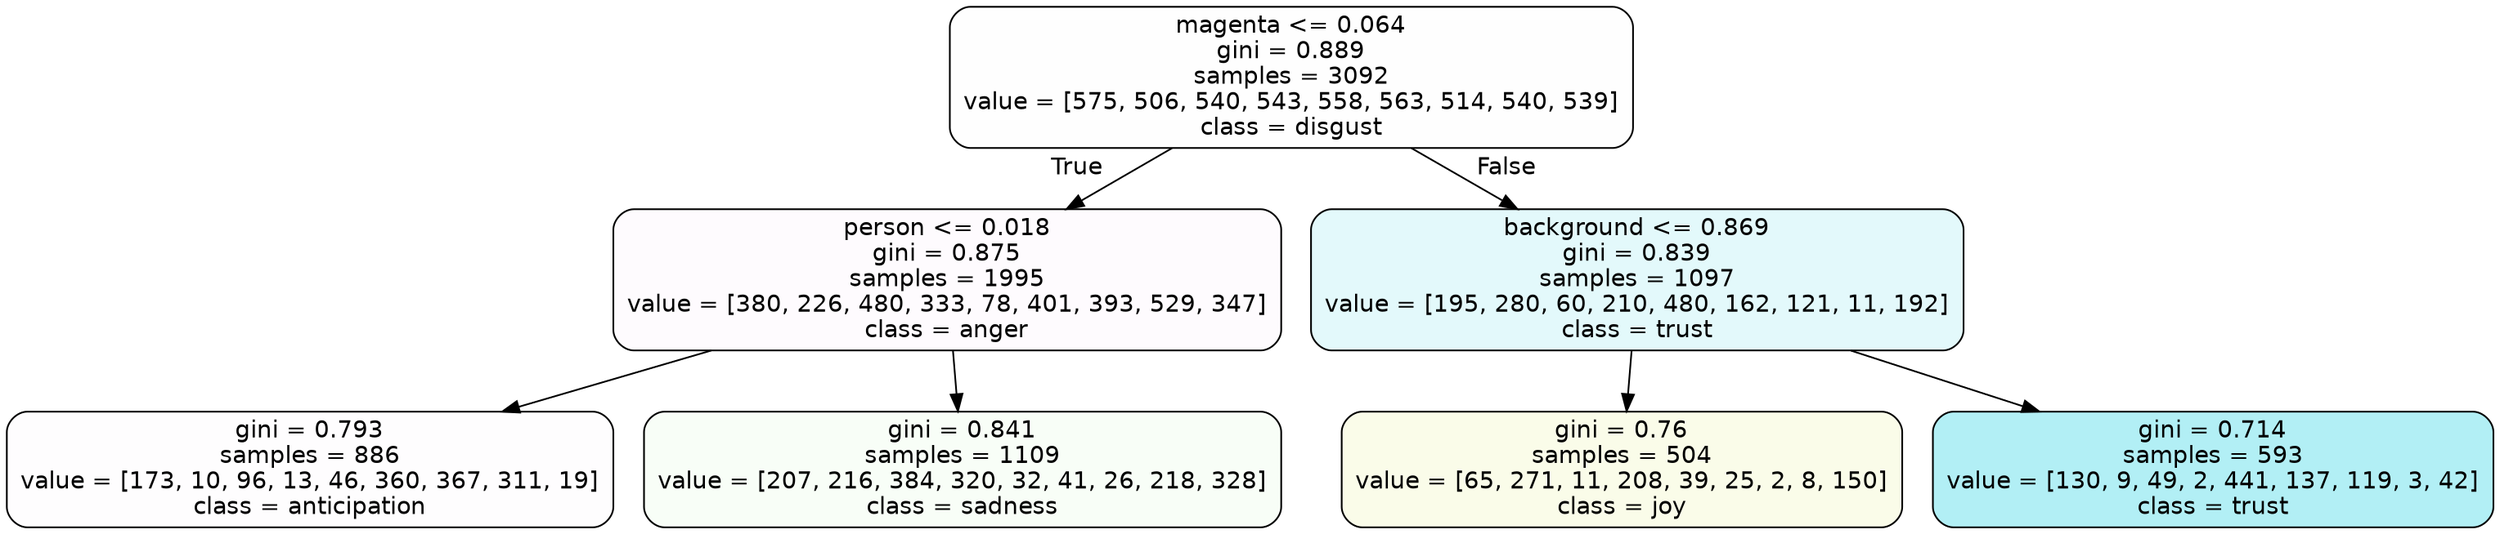 digraph Tree {
node [shape=box, style="filled, rounded", color="black", fontname=helvetica] ;
edge [fontname=helvetica] ;
0 [label="magenta <= 0.064\ngini = 0.889\nsamples = 3092\nvalue = [575, 506, 540, 543, 558, 563, 514, 540, 539]\nclass = disgust", fillcolor="#e5813901"] ;
1 [label="person <= 0.018\ngini = 0.875\nsamples = 1995\nvalue = [380, 226, 480, 333, 78, 401, 393, 529, 347]\nclass = anger", fillcolor="#e539d705"] ;
0 -> 1 [labeldistance=2.5, labelangle=45, headlabel="True"] ;
2 [label="gini = 0.793\nsamples = 886\nvalue = [173, 10, 96, 13, 46, 360, 367, 311, 19]\nclass = anticipation", fillcolor="#8139e502"] ;
1 -> 2 ;
3 [label="gini = 0.841\nsamples = 1109\nvalue = [207, 216, 384, 320, 32, 41, 26, 218, 328]\nclass = sadness", fillcolor="#64e5390a"] ;
1 -> 3 ;
4 [label="background <= 0.869\ngini = 0.839\nsamples = 1097\nvalue = [195, 280, 60, 210, 480, 162, 121, 11, 192]\nclass = trust", fillcolor="#39d7e524"] ;
0 -> 4 [labeldistance=2.5, labelangle=-45, headlabel="False"] ;
5 [label="gini = 0.76\nsamples = 504\nvalue = [65, 271, 11, 208, 39, 25, 2, 8, 150]\nclass = joy", fillcolor="#d7e5391c"] ;
4 -> 5 ;
6 [label="gini = 0.714\nsamples = 593\nvalue = [130, 9, 49, 2, 441, 137, 119, 3, 42]\nclass = trust", fillcolor="#39d7e562"] ;
4 -> 6 ;
}